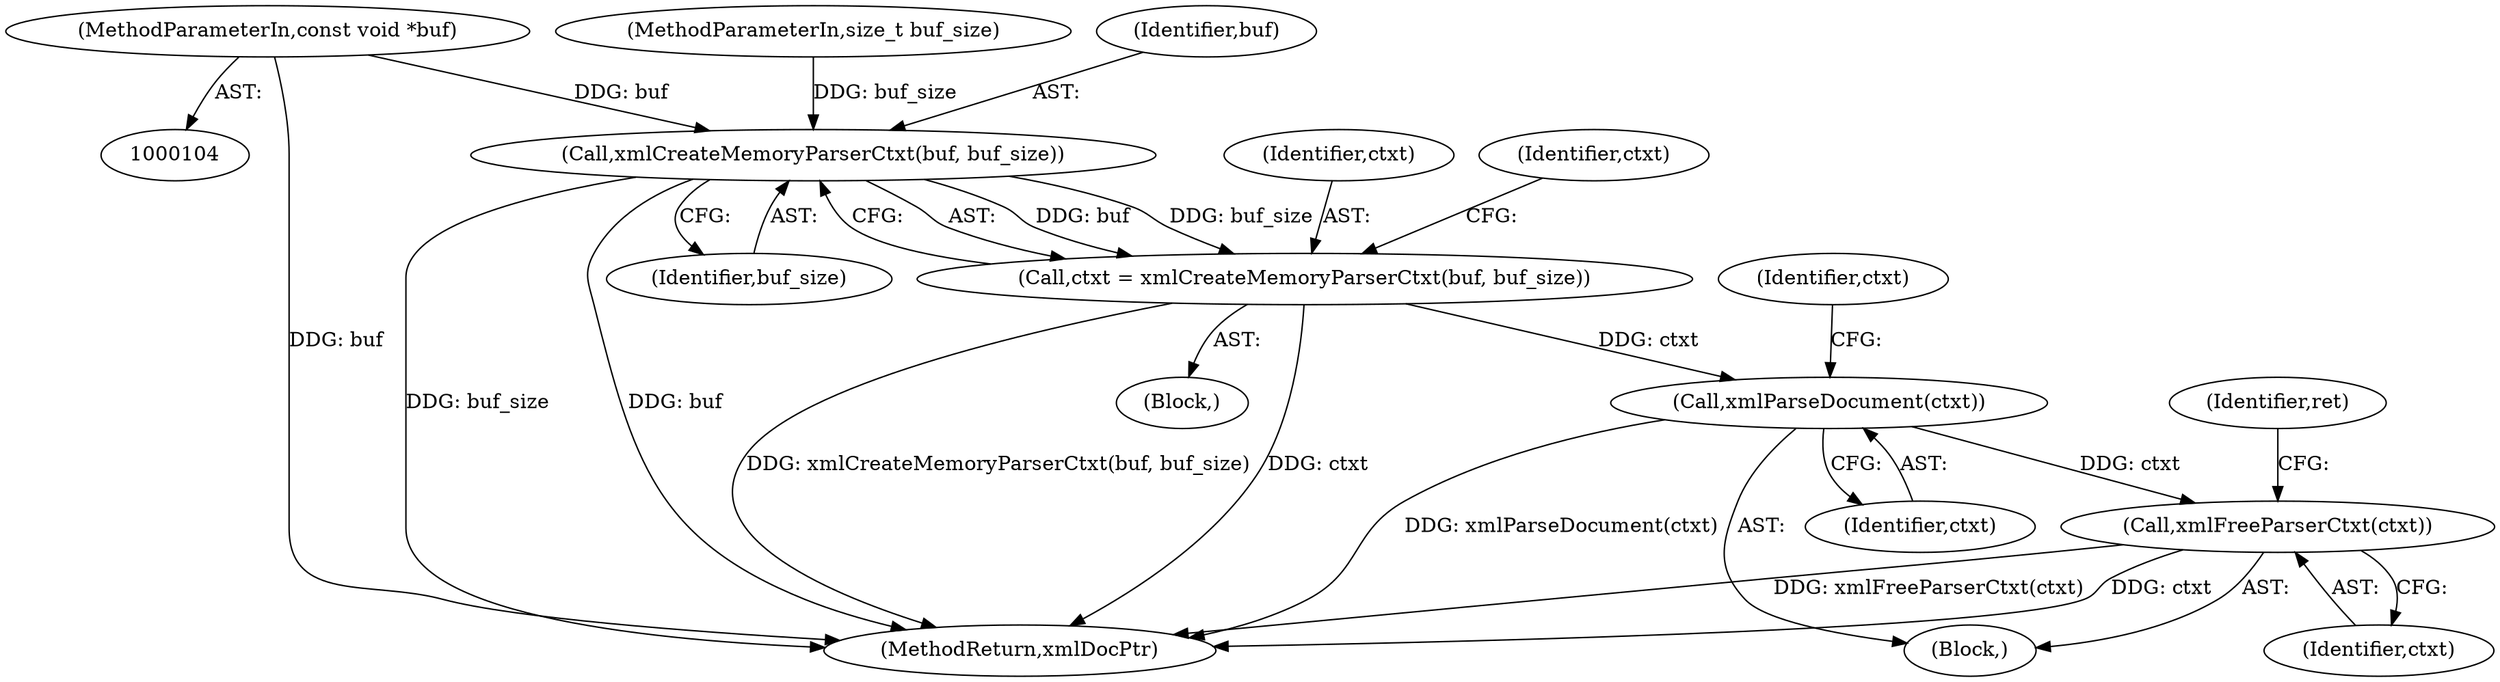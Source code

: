 digraph "0_php_188c196d4da60bdde9190d2fc532650d17f7af2d_0@pointer" {
"1000105" [label="(MethodParameterIn,const void *buf)"];
"1000115" [label="(Call,xmlCreateMemoryParserCtxt(buf, buf_size))"];
"1000113" [label="(Call,ctxt = xmlCreateMemoryParserCtxt(buf, buf_size))"];
"1000159" [label="(Call,xmlParseDocument(ctxt))"];
"1000206" [label="(Call,xmlFreeParserCtxt(ctxt))"];
"1000163" [label="(Identifier,ctxt)"];
"1000206" [label="(Call,xmlFreeParserCtxt(ctxt))"];
"1000114" [label="(Identifier,ctxt)"];
"1000115" [label="(Call,xmlCreateMemoryParserCtxt(buf, buf_size))"];
"1000117" [label="(Identifier,buf_size)"];
"1000106" [label="(MethodParameterIn,size_t buf_size)"];
"1000119" [label="(Identifier,ctxt)"];
"1000159" [label="(Call,xmlParseDocument(ctxt))"];
"1000116" [label="(Identifier,buf)"];
"1000105" [label="(MethodParameterIn,const void *buf)"];
"1000107" [label="(Block,)"];
"1000215" [label="(MethodReturn,xmlDocPtr)"];
"1000113" [label="(Call,ctxt = xmlCreateMemoryParserCtxt(buf, buf_size))"];
"1000160" [label="(Identifier,ctxt)"];
"1000120" [label="(Block,)"];
"1000207" [label="(Identifier,ctxt)"];
"1000214" [label="(Identifier,ret)"];
"1000105" -> "1000104"  [label="AST: "];
"1000105" -> "1000215"  [label="DDG: buf"];
"1000105" -> "1000115"  [label="DDG: buf"];
"1000115" -> "1000113"  [label="AST: "];
"1000115" -> "1000117"  [label="CFG: "];
"1000116" -> "1000115"  [label="AST: "];
"1000117" -> "1000115"  [label="AST: "];
"1000113" -> "1000115"  [label="CFG: "];
"1000115" -> "1000215"  [label="DDG: buf_size"];
"1000115" -> "1000215"  [label="DDG: buf"];
"1000115" -> "1000113"  [label="DDG: buf"];
"1000115" -> "1000113"  [label="DDG: buf_size"];
"1000106" -> "1000115"  [label="DDG: buf_size"];
"1000113" -> "1000107"  [label="AST: "];
"1000114" -> "1000113"  [label="AST: "];
"1000119" -> "1000113"  [label="CFG: "];
"1000113" -> "1000215"  [label="DDG: ctxt"];
"1000113" -> "1000215"  [label="DDG: xmlCreateMemoryParserCtxt(buf, buf_size)"];
"1000113" -> "1000159"  [label="DDG: ctxt"];
"1000159" -> "1000120"  [label="AST: "];
"1000159" -> "1000160"  [label="CFG: "];
"1000160" -> "1000159"  [label="AST: "];
"1000163" -> "1000159"  [label="CFG: "];
"1000159" -> "1000215"  [label="DDG: xmlParseDocument(ctxt)"];
"1000159" -> "1000206"  [label="DDG: ctxt"];
"1000206" -> "1000120"  [label="AST: "];
"1000206" -> "1000207"  [label="CFG: "];
"1000207" -> "1000206"  [label="AST: "];
"1000214" -> "1000206"  [label="CFG: "];
"1000206" -> "1000215"  [label="DDG: xmlFreeParserCtxt(ctxt)"];
"1000206" -> "1000215"  [label="DDG: ctxt"];
}
